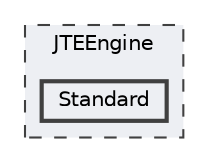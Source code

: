 digraph "JTEEngine/Standard"
{
 // LATEX_PDF_SIZE
  bgcolor="transparent";
  edge [fontname=Helvetica,fontsize=10,labelfontname=Helvetica,labelfontsize=10];
  node [fontname=Helvetica,fontsize=10,shape=box,height=0.2,width=0.4];
  compound=true
  subgraph clusterdir_f206b926fb4f3f309d88ac0ec340a90b {
    graph [ bgcolor="#edeff3", pencolor="grey25", label="JTEEngine", fontname=Helvetica,fontsize=10 style="filled,dashed", URL="dir_f206b926fb4f3f309d88ac0ec340a90b.html",tooltip=""]
  dir_7ef9412b082a48f582dd83ef6dde59d4 [label="Standard", fillcolor="#edeff3", color="grey25", style="filled,bold", URL="dir_7ef9412b082a48f582dd83ef6dde59d4.html",tooltip=""];
  }
}
